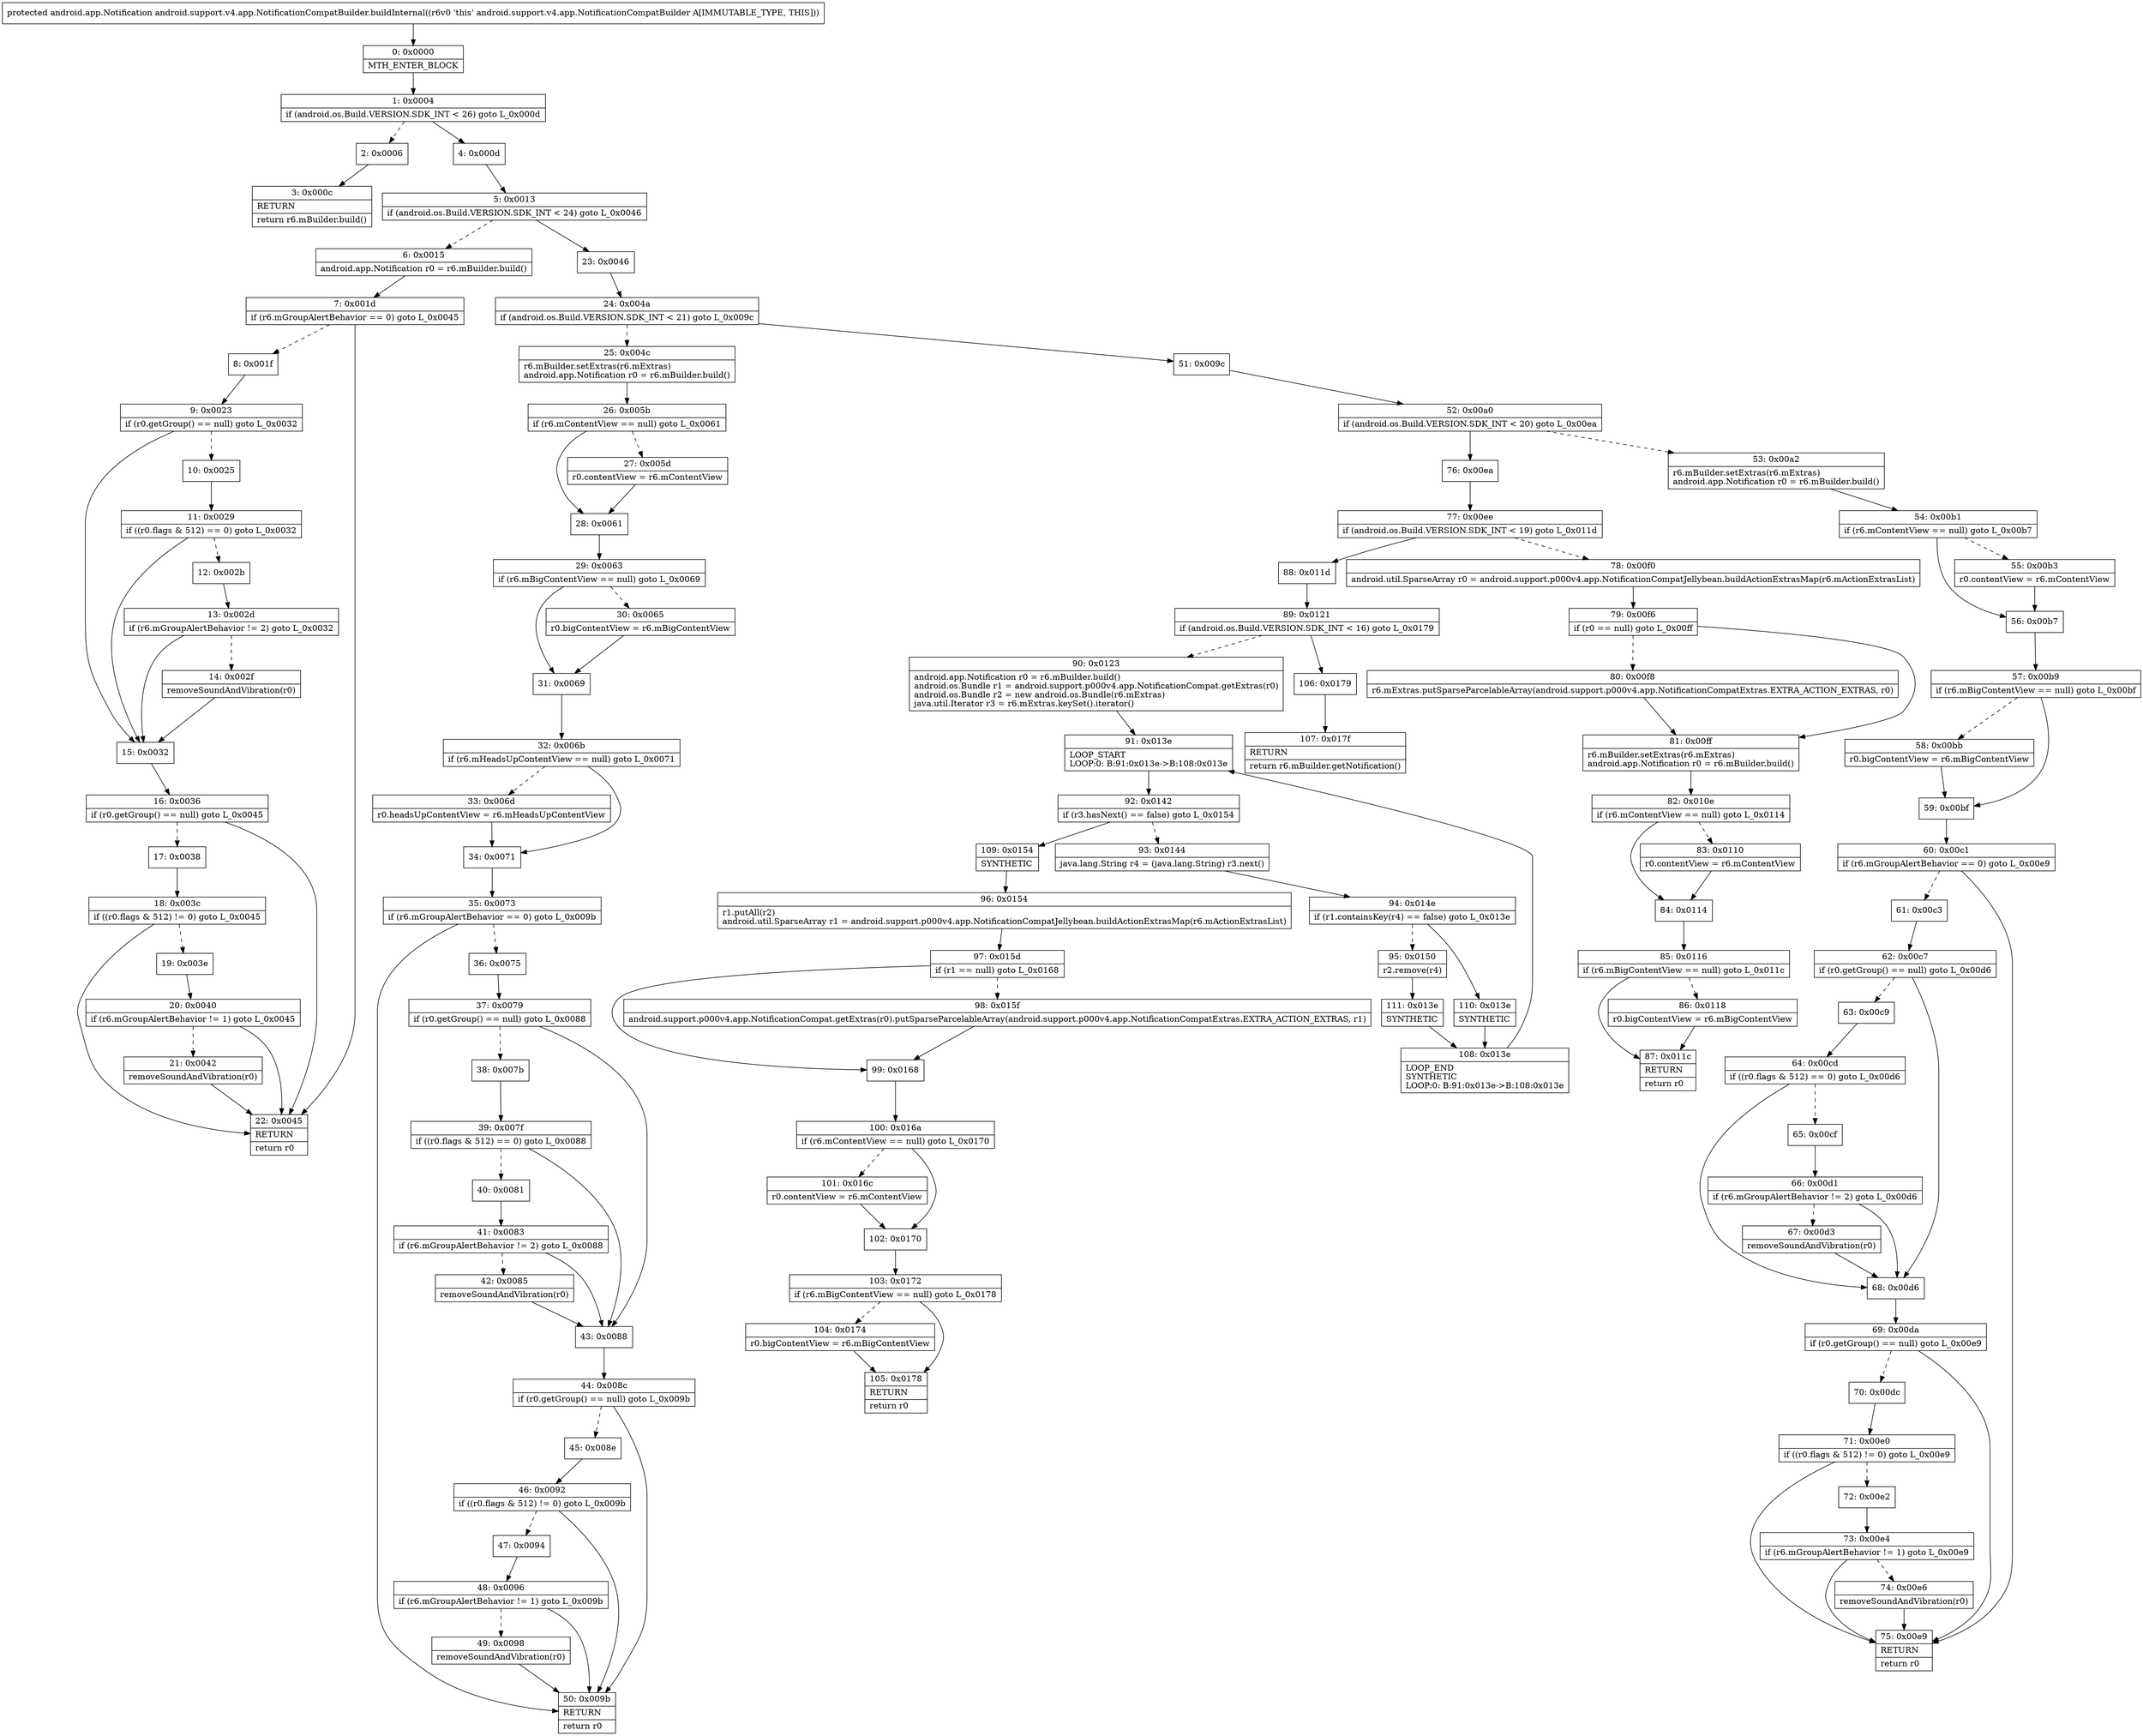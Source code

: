 digraph "CFG forandroid.support.v4.app.NotificationCompatBuilder.buildInternal()Landroid\/app\/Notification;" {
Node_0 [shape=record,label="{0\:\ 0x0000|MTH_ENTER_BLOCK\l}"];
Node_1 [shape=record,label="{1\:\ 0x0004|if (android.os.Build.VERSION.SDK_INT \< 26) goto L_0x000d\l}"];
Node_2 [shape=record,label="{2\:\ 0x0006}"];
Node_3 [shape=record,label="{3\:\ 0x000c|RETURN\l|return r6.mBuilder.build()\l}"];
Node_4 [shape=record,label="{4\:\ 0x000d}"];
Node_5 [shape=record,label="{5\:\ 0x0013|if (android.os.Build.VERSION.SDK_INT \< 24) goto L_0x0046\l}"];
Node_6 [shape=record,label="{6\:\ 0x0015|android.app.Notification r0 = r6.mBuilder.build()\l}"];
Node_7 [shape=record,label="{7\:\ 0x001d|if (r6.mGroupAlertBehavior == 0) goto L_0x0045\l}"];
Node_8 [shape=record,label="{8\:\ 0x001f}"];
Node_9 [shape=record,label="{9\:\ 0x0023|if (r0.getGroup() == null) goto L_0x0032\l}"];
Node_10 [shape=record,label="{10\:\ 0x0025}"];
Node_11 [shape=record,label="{11\:\ 0x0029|if ((r0.flags & 512) == 0) goto L_0x0032\l}"];
Node_12 [shape=record,label="{12\:\ 0x002b}"];
Node_13 [shape=record,label="{13\:\ 0x002d|if (r6.mGroupAlertBehavior != 2) goto L_0x0032\l}"];
Node_14 [shape=record,label="{14\:\ 0x002f|removeSoundAndVibration(r0)\l}"];
Node_15 [shape=record,label="{15\:\ 0x0032}"];
Node_16 [shape=record,label="{16\:\ 0x0036|if (r0.getGroup() == null) goto L_0x0045\l}"];
Node_17 [shape=record,label="{17\:\ 0x0038}"];
Node_18 [shape=record,label="{18\:\ 0x003c|if ((r0.flags & 512) != 0) goto L_0x0045\l}"];
Node_19 [shape=record,label="{19\:\ 0x003e}"];
Node_20 [shape=record,label="{20\:\ 0x0040|if (r6.mGroupAlertBehavior != 1) goto L_0x0045\l}"];
Node_21 [shape=record,label="{21\:\ 0x0042|removeSoundAndVibration(r0)\l}"];
Node_22 [shape=record,label="{22\:\ 0x0045|RETURN\l|return r0\l}"];
Node_23 [shape=record,label="{23\:\ 0x0046}"];
Node_24 [shape=record,label="{24\:\ 0x004a|if (android.os.Build.VERSION.SDK_INT \< 21) goto L_0x009c\l}"];
Node_25 [shape=record,label="{25\:\ 0x004c|r6.mBuilder.setExtras(r6.mExtras)\landroid.app.Notification r0 = r6.mBuilder.build()\l}"];
Node_26 [shape=record,label="{26\:\ 0x005b|if (r6.mContentView == null) goto L_0x0061\l}"];
Node_27 [shape=record,label="{27\:\ 0x005d|r0.contentView = r6.mContentView\l}"];
Node_28 [shape=record,label="{28\:\ 0x0061}"];
Node_29 [shape=record,label="{29\:\ 0x0063|if (r6.mBigContentView == null) goto L_0x0069\l}"];
Node_30 [shape=record,label="{30\:\ 0x0065|r0.bigContentView = r6.mBigContentView\l}"];
Node_31 [shape=record,label="{31\:\ 0x0069}"];
Node_32 [shape=record,label="{32\:\ 0x006b|if (r6.mHeadsUpContentView == null) goto L_0x0071\l}"];
Node_33 [shape=record,label="{33\:\ 0x006d|r0.headsUpContentView = r6.mHeadsUpContentView\l}"];
Node_34 [shape=record,label="{34\:\ 0x0071}"];
Node_35 [shape=record,label="{35\:\ 0x0073|if (r6.mGroupAlertBehavior == 0) goto L_0x009b\l}"];
Node_36 [shape=record,label="{36\:\ 0x0075}"];
Node_37 [shape=record,label="{37\:\ 0x0079|if (r0.getGroup() == null) goto L_0x0088\l}"];
Node_38 [shape=record,label="{38\:\ 0x007b}"];
Node_39 [shape=record,label="{39\:\ 0x007f|if ((r0.flags & 512) == 0) goto L_0x0088\l}"];
Node_40 [shape=record,label="{40\:\ 0x0081}"];
Node_41 [shape=record,label="{41\:\ 0x0083|if (r6.mGroupAlertBehavior != 2) goto L_0x0088\l}"];
Node_42 [shape=record,label="{42\:\ 0x0085|removeSoundAndVibration(r0)\l}"];
Node_43 [shape=record,label="{43\:\ 0x0088}"];
Node_44 [shape=record,label="{44\:\ 0x008c|if (r0.getGroup() == null) goto L_0x009b\l}"];
Node_45 [shape=record,label="{45\:\ 0x008e}"];
Node_46 [shape=record,label="{46\:\ 0x0092|if ((r0.flags & 512) != 0) goto L_0x009b\l}"];
Node_47 [shape=record,label="{47\:\ 0x0094}"];
Node_48 [shape=record,label="{48\:\ 0x0096|if (r6.mGroupAlertBehavior != 1) goto L_0x009b\l}"];
Node_49 [shape=record,label="{49\:\ 0x0098|removeSoundAndVibration(r0)\l}"];
Node_50 [shape=record,label="{50\:\ 0x009b|RETURN\l|return r0\l}"];
Node_51 [shape=record,label="{51\:\ 0x009c}"];
Node_52 [shape=record,label="{52\:\ 0x00a0|if (android.os.Build.VERSION.SDK_INT \< 20) goto L_0x00ea\l}"];
Node_53 [shape=record,label="{53\:\ 0x00a2|r6.mBuilder.setExtras(r6.mExtras)\landroid.app.Notification r0 = r6.mBuilder.build()\l}"];
Node_54 [shape=record,label="{54\:\ 0x00b1|if (r6.mContentView == null) goto L_0x00b7\l}"];
Node_55 [shape=record,label="{55\:\ 0x00b3|r0.contentView = r6.mContentView\l}"];
Node_56 [shape=record,label="{56\:\ 0x00b7}"];
Node_57 [shape=record,label="{57\:\ 0x00b9|if (r6.mBigContentView == null) goto L_0x00bf\l}"];
Node_58 [shape=record,label="{58\:\ 0x00bb|r0.bigContentView = r6.mBigContentView\l}"];
Node_59 [shape=record,label="{59\:\ 0x00bf}"];
Node_60 [shape=record,label="{60\:\ 0x00c1|if (r6.mGroupAlertBehavior == 0) goto L_0x00e9\l}"];
Node_61 [shape=record,label="{61\:\ 0x00c3}"];
Node_62 [shape=record,label="{62\:\ 0x00c7|if (r0.getGroup() == null) goto L_0x00d6\l}"];
Node_63 [shape=record,label="{63\:\ 0x00c9}"];
Node_64 [shape=record,label="{64\:\ 0x00cd|if ((r0.flags & 512) == 0) goto L_0x00d6\l}"];
Node_65 [shape=record,label="{65\:\ 0x00cf}"];
Node_66 [shape=record,label="{66\:\ 0x00d1|if (r6.mGroupAlertBehavior != 2) goto L_0x00d6\l}"];
Node_67 [shape=record,label="{67\:\ 0x00d3|removeSoundAndVibration(r0)\l}"];
Node_68 [shape=record,label="{68\:\ 0x00d6}"];
Node_69 [shape=record,label="{69\:\ 0x00da|if (r0.getGroup() == null) goto L_0x00e9\l}"];
Node_70 [shape=record,label="{70\:\ 0x00dc}"];
Node_71 [shape=record,label="{71\:\ 0x00e0|if ((r0.flags & 512) != 0) goto L_0x00e9\l}"];
Node_72 [shape=record,label="{72\:\ 0x00e2}"];
Node_73 [shape=record,label="{73\:\ 0x00e4|if (r6.mGroupAlertBehavior != 1) goto L_0x00e9\l}"];
Node_74 [shape=record,label="{74\:\ 0x00e6|removeSoundAndVibration(r0)\l}"];
Node_75 [shape=record,label="{75\:\ 0x00e9|RETURN\l|return r0\l}"];
Node_76 [shape=record,label="{76\:\ 0x00ea}"];
Node_77 [shape=record,label="{77\:\ 0x00ee|if (android.os.Build.VERSION.SDK_INT \< 19) goto L_0x011d\l}"];
Node_78 [shape=record,label="{78\:\ 0x00f0|android.util.SparseArray r0 = android.support.p000v4.app.NotificationCompatJellybean.buildActionExtrasMap(r6.mActionExtrasList)\l}"];
Node_79 [shape=record,label="{79\:\ 0x00f6|if (r0 == null) goto L_0x00ff\l}"];
Node_80 [shape=record,label="{80\:\ 0x00f8|r6.mExtras.putSparseParcelableArray(android.support.p000v4.app.NotificationCompatExtras.EXTRA_ACTION_EXTRAS, r0)\l}"];
Node_81 [shape=record,label="{81\:\ 0x00ff|r6.mBuilder.setExtras(r6.mExtras)\landroid.app.Notification r0 = r6.mBuilder.build()\l}"];
Node_82 [shape=record,label="{82\:\ 0x010e|if (r6.mContentView == null) goto L_0x0114\l}"];
Node_83 [shape=record,label="{83\:\ 0x0110|r0.contentView = r6.mContentView\l}"];
Node_84 [shape=record,label="{84\:\ 0x0114}"];
Node_85 [shape=record,label="{85\:\ 0x0116|if (r6.mBigContentView == null) goto L_0x011c\l}"];
Node_86 [shape=record,label="{86\:\ 0x0118|r0.bigContentView = r6.mBigContentView\l}"];
Node_87 [shape=record,label="{87\:\ 0x011c|RETURN\l|return r0\l}"];
Node_88 [shape=record,label="{88\:\ 0x011d}"];
Node_89 [shape=record,label="{89\:\ 0x0121|if (android.os.Build.VERSION.SDK_INT \< 16) goto L_0x0179\l}"];
Node_90 [shape=record,label="{90\:\ 0x0123|android.app.Notification r0 = r6.mBuilder.build()\landroid.os.Bundle r1 = android.support.p000v4.app.NotificationCompat.getExtras(r0)\landroid.os.Bundle r2 = new android.os.Bundle(r6.mExtras)\ljava.util.Iterator r3 = r6.mExtras.keySet().iterator()\l}"];
Node_91 [shape=record,label="{91\:\ 0x013e|LOOP_START\lLOOP:0: B:91:0x013e\-\>B:108:0x013e\l}"];
Node_92 [shape=record,label="{92\:\ 0x0142|if (r3.hasNext() == false) goto L_0x0154\l}"];
Node_93 [shape=record,label="{93\:\ 0x0144|java.lang.String r4 = (java.lang.String) r3.next()\l}"];
Node_94 [shape=record,label="{94\:\ 0x014e|if (r1.containsKey(r4) == false) goto L_0x013e\l}"];
Node_95 [shape=record,label="{95\:\ 0x0150|r2.remove(r4)\l}"];
Node_96 [shape=record,label="{96\:\ 0x0154|r1.putAll(r2)\landroid.util.SparseArray r1 = android.support.p000v4.app.NotificationCompatJellybean.buildActionExtrasMap(r6.mActionExtrasList)\l}"];
Node_97 [shape=record,label="{97\:\ 0x015d|if (r1 == null) goto L_0x0168\l}"];
Node_98 [shape=record,label="{98\:\ 0x015f|android.support.p000v4.app.NotificationCompat.getExtras(r0).putSparseParcelableArray(android.support.p000v4.app.NotificationCompatExtras.EXTRA_ACTION_EXTRAS, r1)\l}"];
Node_99 [shape=record,label="{99\:\ 0x0168}"];
Node_100 [shape=record,label="{100\:\ 0x016a|if (r6.mContentView == null) goto L_0x0170\l}"];
Node_101 [shape=record,label="{101\:\ 0x016c|r0.contentView = r6.mContentView\l}"];
Node_102 [shape=record,label="{102\:\ 0x0170}"];
Node_103 [shape=record,label="{103\:\ 0x0172|if (r6.mBigContentView == null) goto L_0x0178\l}"];
Node_104 [shape=record,label="{104\:\ 0x0174|r0.bigContentView = r6.mBigContentView\l}"];
Node_105 [shape=record,label="{105\:\ 0x0178|RETURN\l|return r0\l}"];
Node_106 [shape=record,label="{106\:\ 0x0179}"];
Node_107 [shape=record,label="{107\:\ 0x017f|RETURN\l|return r6.mBuilder.getNotification()\l}"];
Node_108 [shape=record,label="{108\:\ 0x013e|LOOP_END\lSYNTHETIC\lLOOP:0: B:91:0x013e\-\>B:108:0x013e\l}"];
Node_109 [shape=record,label="{109\:\ 0x0154|SYNTHETIC\l}"];
Node_110 [shape=record,label="{110\:\ 0x013e|SYNTHETIC\l}"];
Node_111 [shape=record,label="{111\:\ 0x013e|SYNTHETIC\l}"];
MethodNode[shape=record,label="{protected android.app.Notification android.support.v4.app.NotificationCompatBuilder.buildInternal((r6v0 'this' android.support.v4.app.NotificationCompatBuilder A[IMMUTABLE_TYPE, THIS])) }"];
MethodNode -> Node_0;
Node_0 -> Node_1;
Node_1 -> Node_2[style=dashed];
Node_1 -> Node_4;
Node_2 -> Node_3;
Node_4 -> Node_5;
Node_5 -> Node_6[style=dashed];
Node_5 -> Node_23;
Node_6 -> Node_7;
Node_7 -> Node_8[style=dashed];
Node_7 -> Node_22;
Node_8 -> Node_9;
Node_9 -> Node_10[style=dashed];
Node_9 -> Node_15;
Node_10 -> Node_11;
Node_11 -> Node_12[style=dashed];
Node_11 -> Node_15;
Node_12 -> Node_13;
Node_13 -> Node_14[style=dashed];
Node_13 -> Node_15;
Node_14 -> Node_15;
Node_15 -> Node_16;
Node_16 -> Node_17[style=dashed];
Node_16 -> Node_22;
Node_17 -> Node_18;
Node_18 -> Node_19[style=dashed];
Node_18 -> Node_22;
Node_19 -> Node_20;
Node_20 -> Node_21[style=dashed];
Node_20 -> Node_22;
Node_21 -> Node_22;
Node_23 -> Node_24;
Node_24 -> Node_25[style=dashed];
Node_24 -> Node_51;
Node_25 -> Node_26;
Node_26 -> Node_27[style=dashed];
Node_26 -> Node_28;
Node_27 -> Node_28;
Node_28 -> Node_29;
Node_29 -> Node_30[style=dashed];
Node_29 -> Node_31;
Node_30 -> Node_31;
Node_31 -> Node_32;
Node_32 -> Node_33[style=dashed];
Node_32 -> Node_34;
Node_33 -> Node_34;
Node_34 -> Node_35;
Node_35 -> Node_36[style=dashed];
Node_35 -> Node_50;
Node_36 -> Node_37;
Node_37 -> Node_38[style=dashed];
Node_37 -> Node_43;
Node_38 -> Node_39;
Node_39 -> Node_40[style=dashed];
Node_39 -> Node_43;
Node_40 -> Node_41;
Node_41 -> Node_42[style=dashed];
Node_41 -> Node_43;
Node_42 -> Node_43;
Node_43 -> Node_44;
Node_44 -> Node_45[style=dashed];
Node_44 -> Node_50;
Node_45 -> Node_46;
Node_46 -> Node_47[style=dashed];
Node_46 -> Node_50;
Node_47 -> Node_48;
Node_48 -> Node_49[style=dashed];
Node_48 -> Node_50;
Node_49 -> Node_50;
Node_51 -> Node_52;
Node_52 -> Node_53[style=dashed];
Node_52 -> Node_76;
Node_53 -> Node_54;
Node_54 -> Node_55[style=dashed];
Node_54 -> Node_56;
Node_55 -> Node_56;
Node_56 -> Node_57;
Node_57 -> Node_58[style=dashed];
Node_57 -> Node_59;
Node_58 -> Node_59;
Node_59 -> Node_60;
Node_60 -> Node_61[style=dashed];
Node_60 -> Node_75;
Node_61 -> Node_62;
Node_62 -> Node_63[style=dashed];
Node_62 -> Node_68;
Node_63 -> Node_64;
Node_64 -> Node_65[style=dashed];
Node_64 -> Node_68;
Node_65 -> Node_66;
Node_66 -> Node_67[style=dashed];
Node_66 -> Node_68;
Node_67 -> Node_68;
Node_68 -> Node_69;
Node_69 -> Node_70[style=dashed];
Node_69 -> Node_75;
Node_70 -> Node_71;
Node_71 -> Node_72[style=dashed];
Node_71 -> Node_75;
Node_72 -> Node_73;
Node_73 -> Node_74[style=dashed];
Node_73 -> Node_75;
Node_74 -> Node_75;
Node_76 -> Node_77;
Node_77 -> Node_78[style=dashed];
Node_77 -> Node_88;
Node_78 -> Node_79;
Node_79 -> Node_80[style=dashed];
Node_79 -> Node_81;
Node_80 -> Node_81;
Node_81 -> Node_82;
Node_82 -> Node_83[style=dashed];
Node_82 -> Node_84;
Node_83 -> Node_84;
Node_84 -> Node_85;
Node_85 -> Node_86[style=dashed];
Node_85 -> Node_87;
Node_86 -> Node_87;
Node_88 -> Node_89;
Node_89 -> Node_90[style=dashed];
Node_89 -> Node_106;
Node_90 -> Node_91;
Node_91 -> Node_92;
Node_92 -> Node_93[style=dashed];
Node_92 -> Node_109;
Node_93 -> Node_94;
Node_94 -> Node_95[style=dashed];
Node_94 -> Node_110;
Node_95 -> Node_111;
Node_96 -> Node_97;
Node_97 -> Node_98[style=dashed];
Node_97 -> Node_99;
Node_98 -> Node_99;
Node_99 -> Node_100;
Node_100 -> Node_101[style=dashed];
Node_100 -> Node_102;
Node_101 -> Node_102;
Node_102 -> Node_103;
Node_103 -> Node_104[style=dashed];
Node_103 -> Node_105;
Node_104 -> Node_105;
Node_106 -> Node_107;
Node_108 -> Node_91;
Node_109 -> Node_96;
Node_110 -> Node_108;
Node_111 -> Node_108;
}

